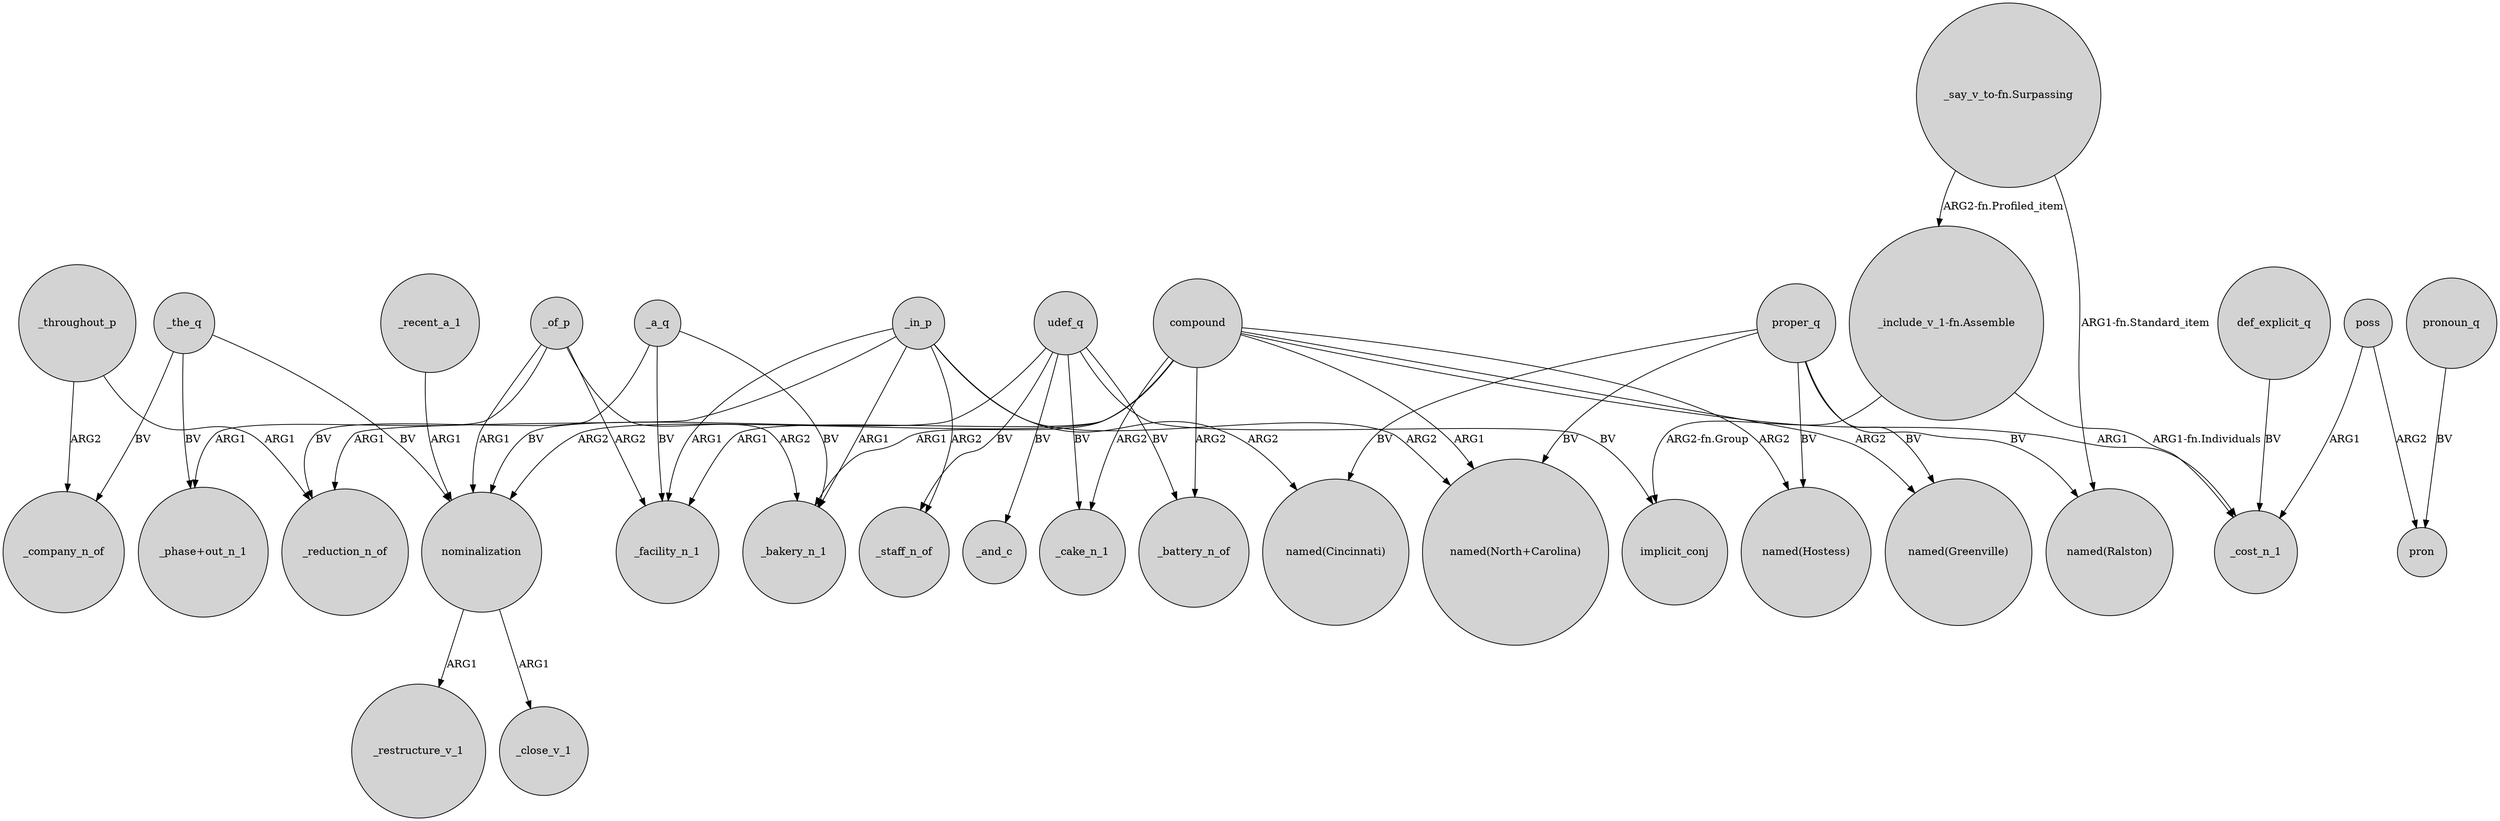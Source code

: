 digraph {
	node [shape=circle style=filled]
	_throughout_p -> _company_n_of [label=ARG2]
	"_include_v_1-fn.Assemble" -> implicit_conj [label="ARG2-fn.Group"]
	_a_q -> _facility_n_1 [label=BV]
	_the_q -> nominalization [label=BV]
	proper_q -> "named(Hostess)" [label=BV]
	udef_q -> _staff_n_of [label=BV]
	_of_p -> nominalization [label=ARG1]
	compound -> "named(Greenville)" [label=ARG2]
	_in_p -> _facility_n_1 [label=ARG1]
	udef_q -> _cake_n_1 [label=BV]
	udef_q -> nominalization [label=BV]
	_recent_a_1 -> nominalization [label=ARG1]
	_of_p -> "_phase+out_n_1" [label=ARG1]
	_in_p -> _bakery_n_1 [label=ARG1]
	poss -> _cost_n_1 [label=ARG1]
	_in_p -> "named(North+Carolina)" [label=ARG2]
	compound -> _battery_n_of [label=ARG2]
	"_say_v_to-fn.Surpassing" -> "named(Ralston)" [label="ARG1-fn.Standard_item"]
	compound -> _facility_n_1 [label=ARG1]
	proper_q -> "named(Ralston)" [label=BV]
	udef_q -> _and_c [label=BV]
	compound -> "named(North+Carolina)" [label=ARG1]
	compound -> nominalization [label=ARG2]
	compound -> "named(Hostess)" [label=ARG2]
	pronoun_q -> pron [label=BV]
	def_explicit_q -> _cost_n_1 [label=BV]
	_of_p -> _bakery_n_1 [label=ARG2]
	poss -> pron [label=ARG2]
	nominalization -> _restructure_v_1 [label=ARG1]
	proper_q -> "named(Greenville)" [label=BV]
	proper_q -> "named(North+Carolina)" [label=BV]
	"_say_v_to-fn.Surpassing" -> "_include_v_1-fn.Assemble" [label="ARG2-fn.Profiled_item"]
	nominalization -> _close_v_1 [label=ARG1]
	compound -> _cake_n_1 [label=ARG2]
	_throughout_p -> _reduction_n_of [label=ARG1]
	proper_q -> "named(Cincinnati)" [label=BV]
	_the_q -> "_phase+out_n_1" [label=BV]
	udef_q -> _battery_n_of [label=BV]
	_a_q -> _reduction_n_of [label=BV]
	compound -> _cost_n_1 [label=ARG1]
	_of_p -> _facility_n_1 [label=ARG2]
	"_include_v_1-fn.Assemble" -> _cost_n_1 [label="ARG1-fn.Individuals"]
	_a_q -> _bakery_n_1 [label=BV]
	_the_q -> _company_n_of [label=BV]
	_in_p -> _staff_n_of [label=ARG2]
	udef_q -> implicit_conj [label=BV]
	_in_p -> "named(Cincinnati)" [label=ARG2]
	_in_p -> _reduction_n_of [label=ARG1]
	compound -> _bakery_n_1 [label=ARG1]
}
